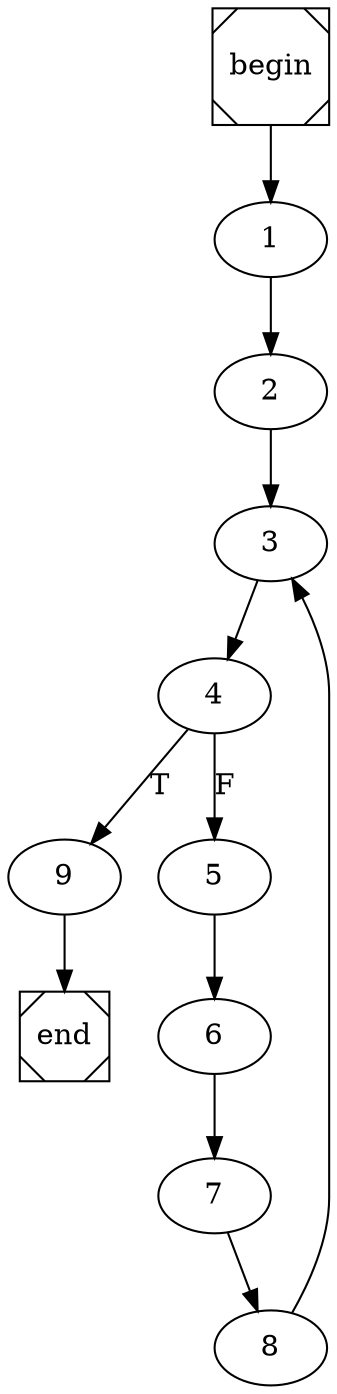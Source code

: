 digraph cfg {
	begin [shape=Msquare];
	end [shape=Msquare];
	begin -> 1;	1 -> 2;	2 -> 3;	3 -> 4;	4 -> 9[label=T];	4 -> 5[label=F];	5 -> 6;	6 -> 7;	7 -> 8;	8 -> 3;	9 -> end;}
